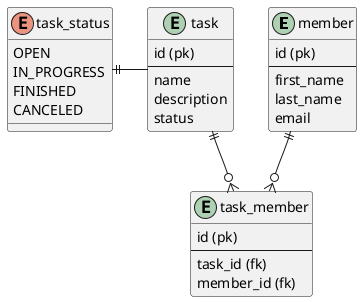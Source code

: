 @startuml

entity member {
    id (pk)
    ---
    first_name
    last_name
    email
    }

entity task {
    id (pk)
    ---
    name
    description
    status
}

entity task_member {
    id (pk)
    --
    task_id (fk)
    member_id (fk)
}
enum task_status {
    OPEN
    IN_PROGRESS
    FINISHED
    CANCELED
    }

member ||--o{ task_member
task ||--o{ task_member
task_status ||- task

@enduml